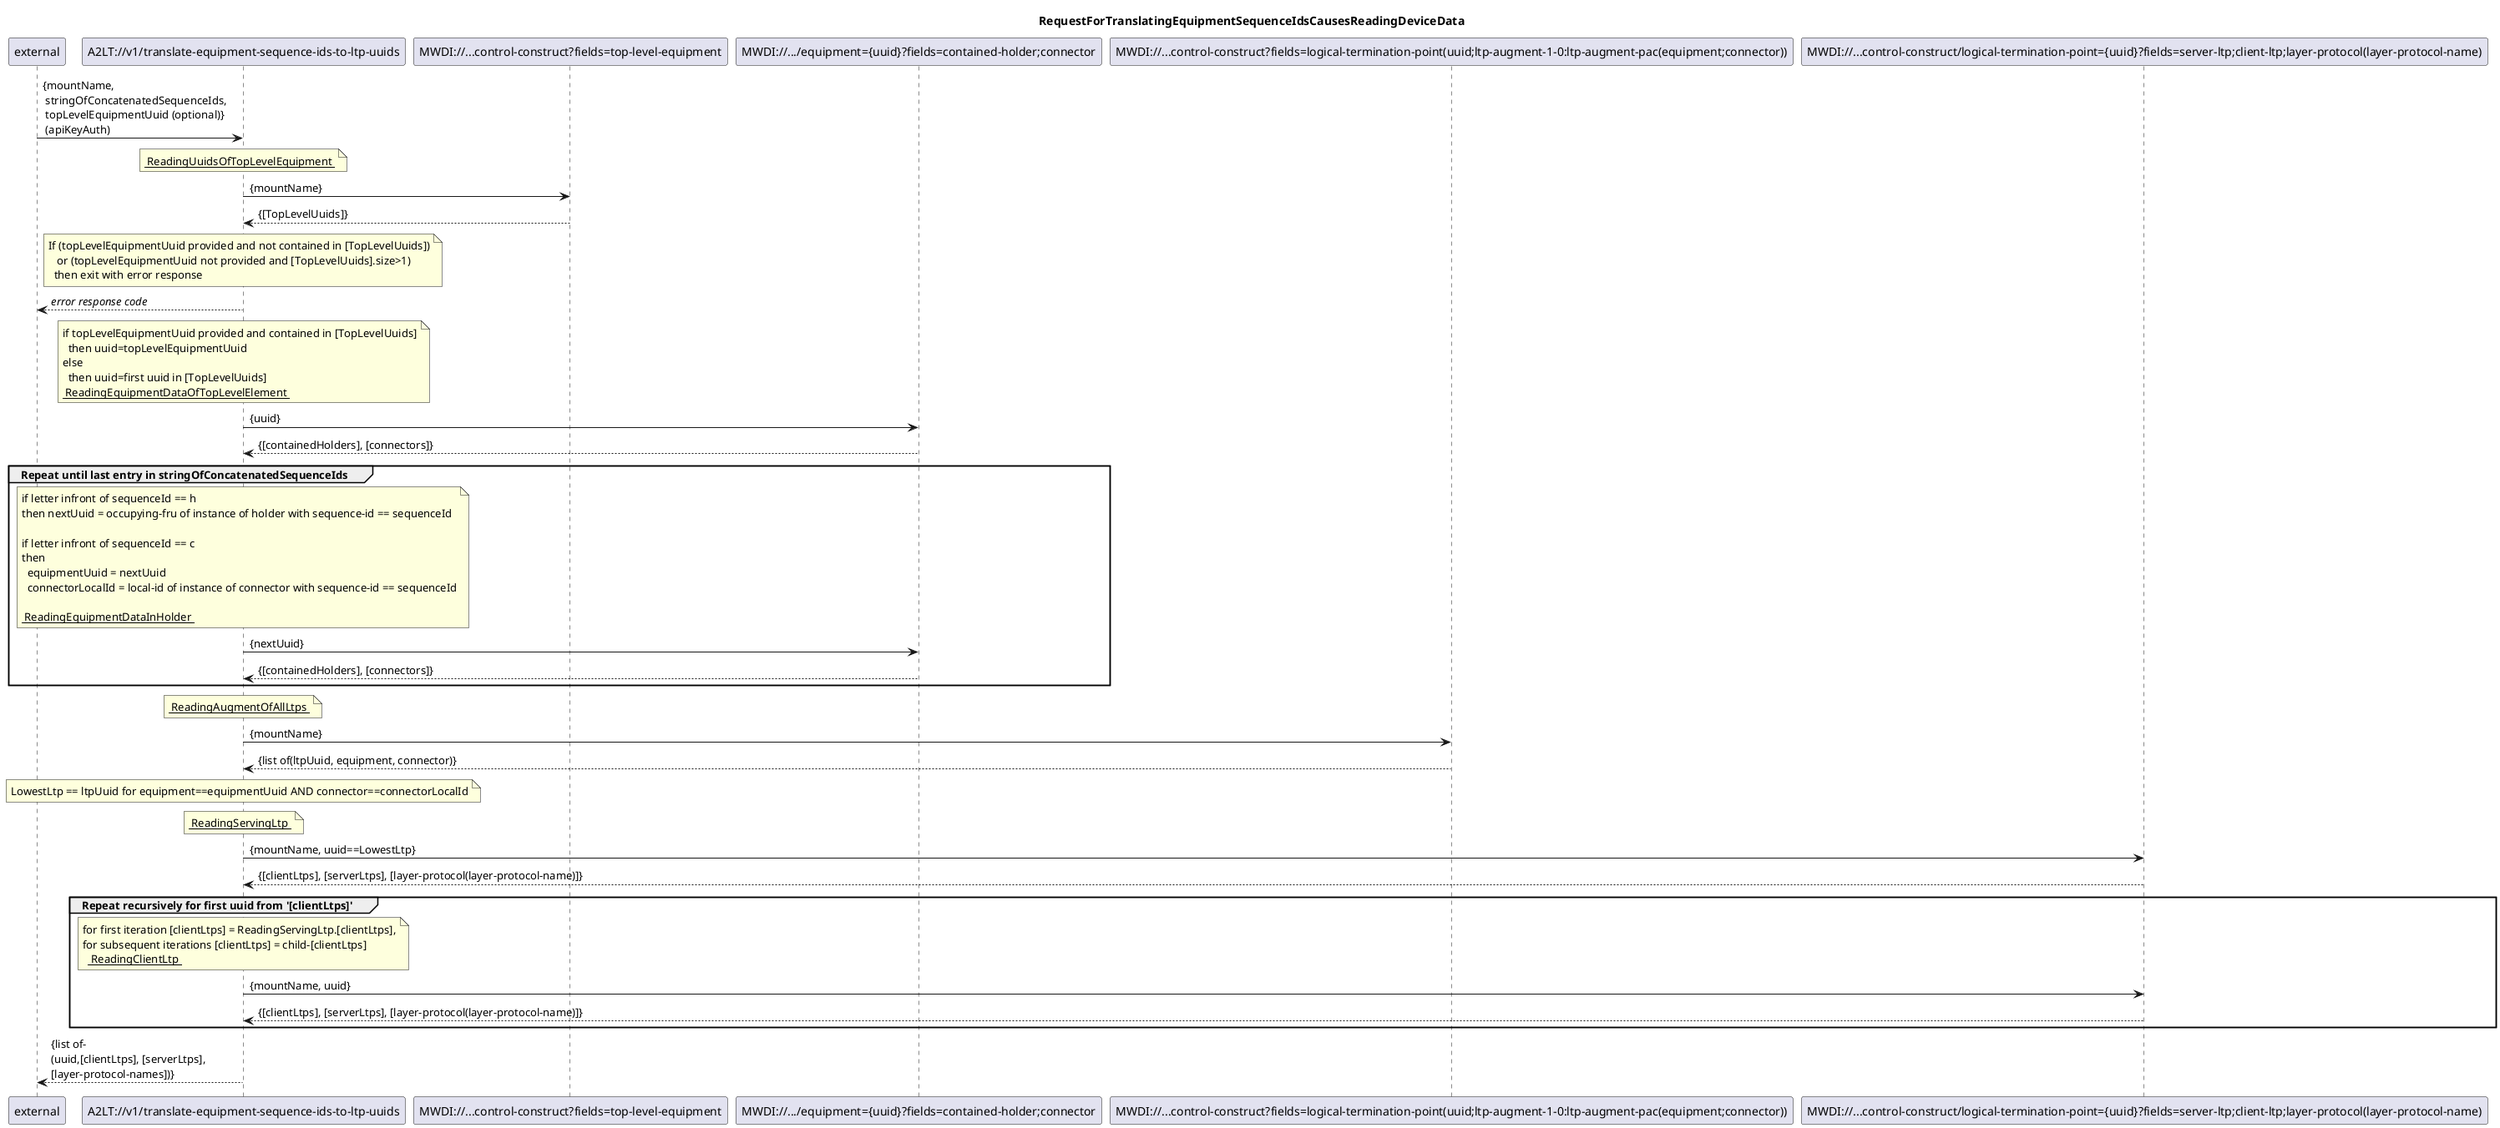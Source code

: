 @startuml 01x_translate-equipment-sequence-ids-to-ltp-uuids
skinparam responseMessageBelowArrow true

title RequestForTranslatingEquipmentSequenceIdsCausesReadingDeviceData

participant "external" as external
participant "A2LT://v1/translate-equipment-sequence-ids-to-ltp-uuids" as offeredService
participant "MWDI://...control-construct?fields=top-level-equipment" as topLevel
  ' complete path: participant "MWDI://core-model-1-4:network-control-domain=cache/control-construct={mountName}?fields=top-level-equipment" as topLevel'
participant "MWDI://.../equipment={uuid}?fields=contained-holder;connector" as equipment
  ' complete path: participant "MWDI://core-model-1-4:network-control-domain=cache/control-construct={mountName}/equipment={uuid}?fields=contained-holder;connector" as equipment'
participant "MWDI://...control-construct?fields=logical-termination-point(uuid;ltp-augment-1-0:ltp-augment-pac(equipment;connector))" as ltpList
  ' complete path: participant "MWDI://core-model-1-4:network-control-domain=cache/control-construct={mountName}?fields=logical-termination-point(uuid;ltp-augment-1-0:ltp-augment-pac(equipment;connector))" as ltpList'
participant "MWDI://...control-construct/logical-termination-point={uuid}?fields=server-ltp;client-ltp;layer-protocol(layer-protocol-name)" as clientLtp
  ' complete path: participant "MWDI://core-model-1-4:network-control-domain=cache/control-construct={mountName}/logical-termination-point={uuid}?fields=server-ltp;client-ltp;layer-protocol(layer-protocol-name)" as clientLtp'

external -> offeredService : {mountName, \n stringOfConcatenatedSequenceIds, \n topLevelEquipmentUuid (optional)} \n (apiKeyAuth)

note over offeredService
  <u> ReadingUuidsOfTopLevelEquipment </u>
end note
offeredService -> topLevel : {mountName}
topLevel --> offeredService : {[TopLevelUuids]}

note over offeredService
  If (topLevelEquipmentUuid provided and not contained in [TopLevelUuids])
     or (topLevelEquipmentUuid not provided and [TopLevelUuids].size>1)
    then exit with error response
end note
offeredService --> external : <i>error response code</i>
note over offeredService
  if topLevelEquipmentUuid provided and contained in [TopLevelUuids]
    then uuid=topLevelEquipmentUuid
  else
    then uuid=first uuid in [TopLevelUuids]
  <u> ReadingEquipmentDataOfTopLevelElement </u>
end note
offeredService -> equipment : {uuid}
equipment --> offeredService : {[containedHolders], [connectors]}

group Repeat until last entry in stringOfConcatenatedSequenceIds
  note over offeredService
    if letter infront of sequenceId == h
    then nextUuid = occupying-fru of instance of holder with sequence-id == sequenceId

    if letter infront of sequenceId == c
    then 
      equipmentUuid = nextUuid
      connectorLocalId = local-id of instance of connector with sequence-id == sequenceId

    <u> ReadingEquipmentDataInHolder </u>
  end note
  offeredService -> equipment : {nextUuid}
  equipment --> offeredService : {[containedHolders], [connectors]}
end

note over offeredService
  <u> ReadingAugmentOfAllLtps </u>
end note
offeredService -> ltpList : {mountName}
ltpList --> offeredService : {list of(ltpUuid, equipment, connector)}

note over offeredService
  LowestLtp == ltpUuid for equipment==equipmentUuid AND connector==connectorLocalId
end note

note over offeredService
  <u> ReadingServingLtp </u>
end note
  offeredService -> clientLtp : {mountName, uuid==LowestLtp}
  clientLtp --> offeredService : {[clientLtps], [serverLtps], [layer-protocol(layer-protocol-name)]}

group Repeat recursively for first uuid from '[clientLtps]'
  note over offeredService
    for first iteration [clientLtps] = ReadingServingLtp.[clientLtps],
    for subsequent iterations [clientLtps] = child-[clientLtps]
      <u> ReadingClientLtp </u>
  end note
  offeredService -> clientLtp : {mountName, uuid}
  clientLtp --> offeredService : {[clientLtps], [serverLtps], [layer-protocol(layer-protocol-name)]}
end



offeredService --> external : {list of-\n(uuid,[clientLtps], [serverLtps],\n[layer-protocol-names])}

@enduml